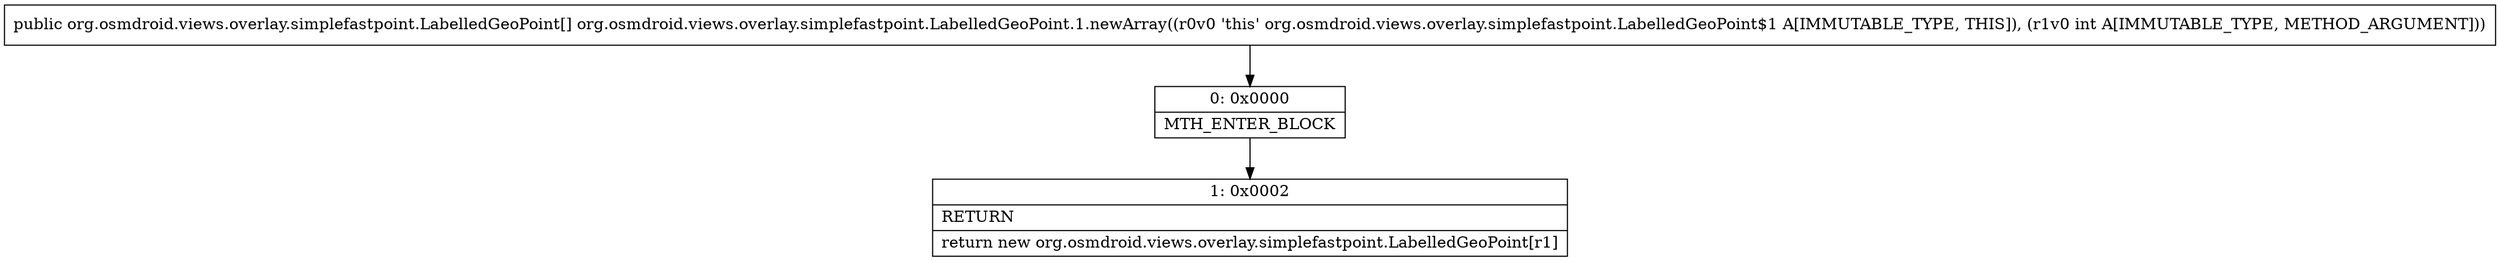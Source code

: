 digraph "CFG fororg.osmdroid.views.overlay.simplefastpoint.LabelledGeoPoint.1.newArray(I)[Lorg\/osmdroid\/views\/overlay\/simplefastpoint\/LabelledGeoPoint;" {
Node_0 [shape=record,label="{0\:\ 0x0000|MTH_ENTER_BLOCK\l}"];
Node_1 [shape=record,label="{1\:\ 0x0002|RETURN\l|return new org.osmdroid.views.overlay.simplefastpoint.LabelledGeoPoint[r1]\l}"];
MethodNode[shape=record,label="{public org.osmdroid.views.overlay.simplefastpoint.LabelledGeoPoint[] org.osmdroid.views.overlay.simplefastpoint.LabelledGeoPoint.1.newArray((r0v0 'this' org.osmdroid.views.overlay.simplefastpoint.LabelledGeoPoint$1 A[IMMUTABLE_TYPE, THIS]), (r1v0 int A[IMMUTABLE_TYPE, METHOD_ARGUMENT])) }"];
MethodNode -> Node_0;
Node_0 -> Node_1;
}

